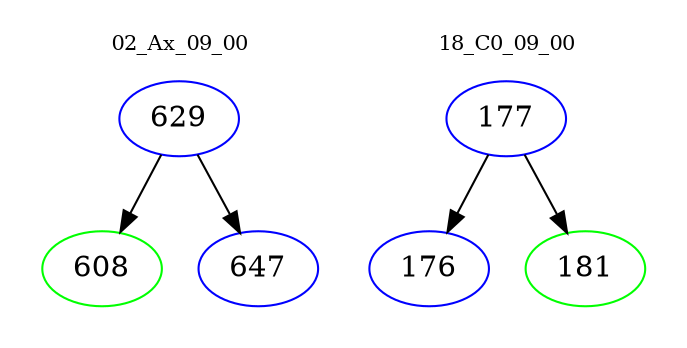 digraph{
subgraph cluster_0 {
color = white
label = "02_Ax_09_00";
fontsize=10;
T0_629 [label="629", color="blue"]
T0_629 -> T0_608 [color="black"]
T0_608 [label="608", color="green"]
T0_629 -> T0_647 [color="black"]
T0_647 [label="647", color="blue"]
}
subgraph cluster_1 {
color = white
label = "18_C0_09_00";
fontsize=10;
T1_177 [label="177", color="blue"]
T1_177 -> T1_176 [color="black"]
T1_176 [label="176", color="blue"]
T1_177 -> T1_181 [color="black"]
T1_181 [label="181", color="green"]
}
}

